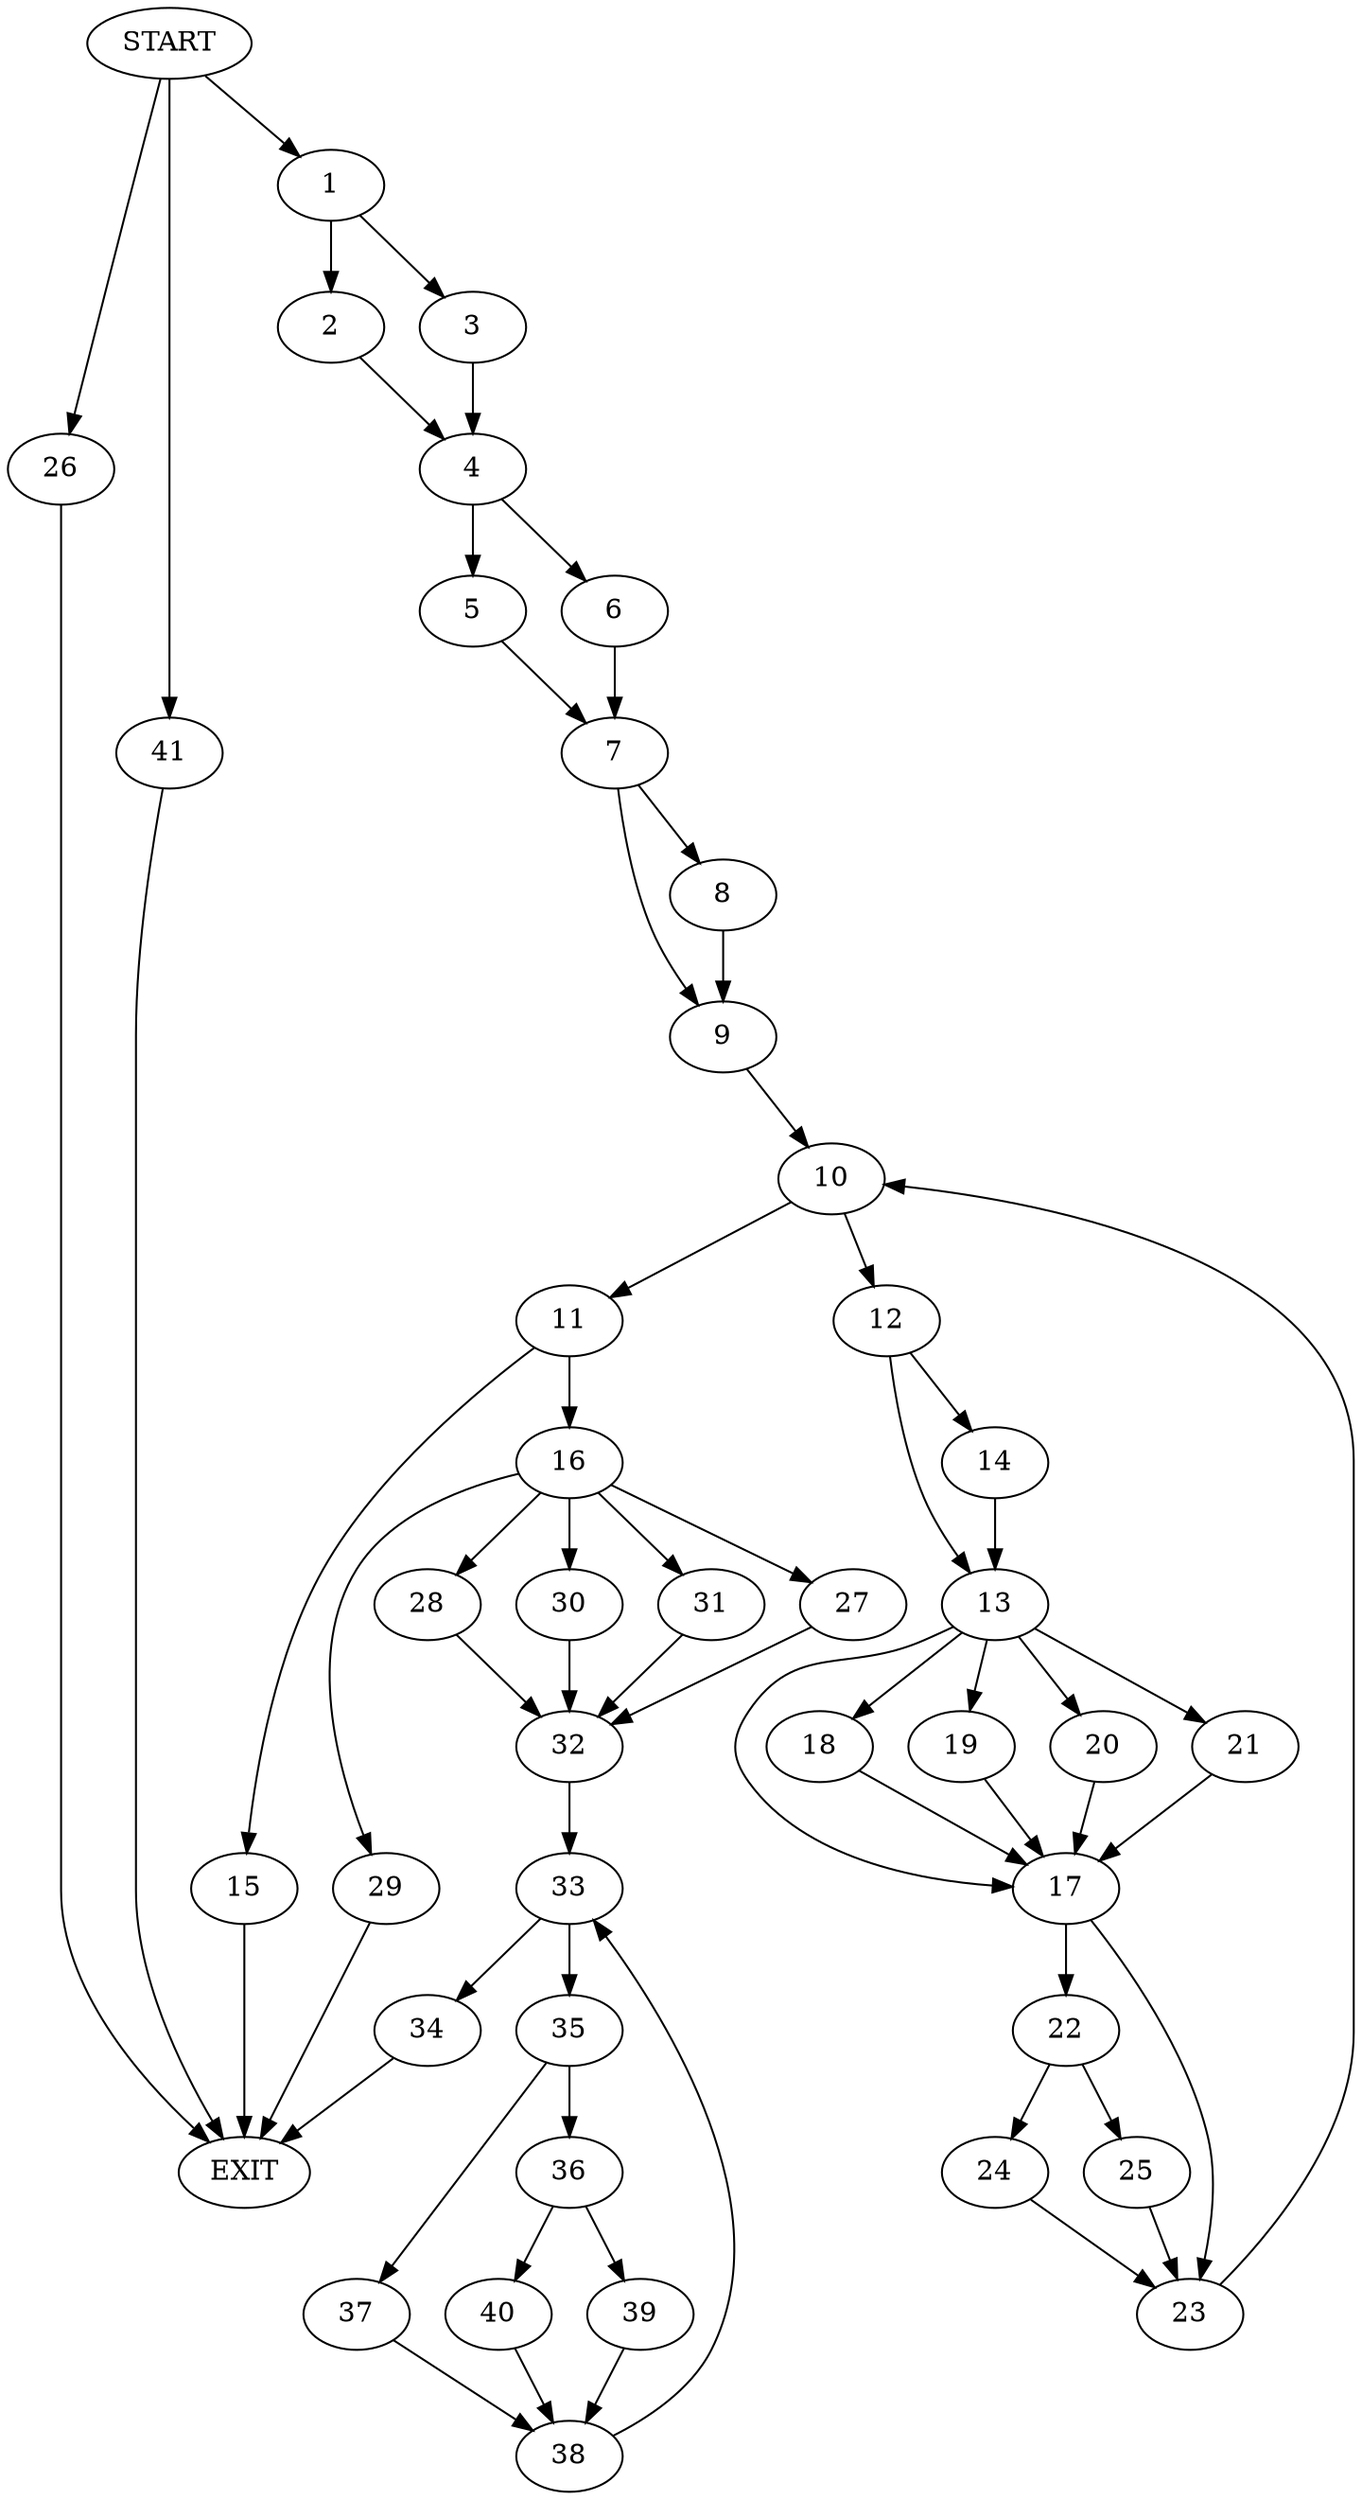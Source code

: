 digraph {
0 [label="START"]
42 [label="EXIT"]
0 -> 1
1 -> 2
1 -> 3
2 -> 4
3 -> 4
4 -> 5
4 -> 6
5 -> 7
6 -> 7
7 -> 8
7 -> 9
9 -> 10
8 -> 9
10 -> 11
10 -> 12
12 -> 13
12 -> 14
11 -> 15
11 -> 16
13 -> 17
13 -> 18
13 -> 19
13 -> 20
13 -> 21
14 -> 13
18 -> 17
19 -> 17
17 -> 22
17 -> 23
20 -> 17
21 -> 17
23 -> 10
22 -> 24
22 -> 25
24 -> 23
25 -> 23
0 -> 26
26 -> 42
16 -> 27
16 -> 28
16 -> 29
16 -> 30
16 -> 31
15 -> 42
31 -> 32
30 -> 32
28 -> 32
29 -> 42
27 -> 32
32 -> 33
33 -> 34
33 -> 35
35 -> 36
35 -> 37
34 -> 42
37 -> 38
36 -> 39
36 -> 40
38 -> 33
39 -> 38
40 -> 38
0 -> 41
41 -> 42
}
